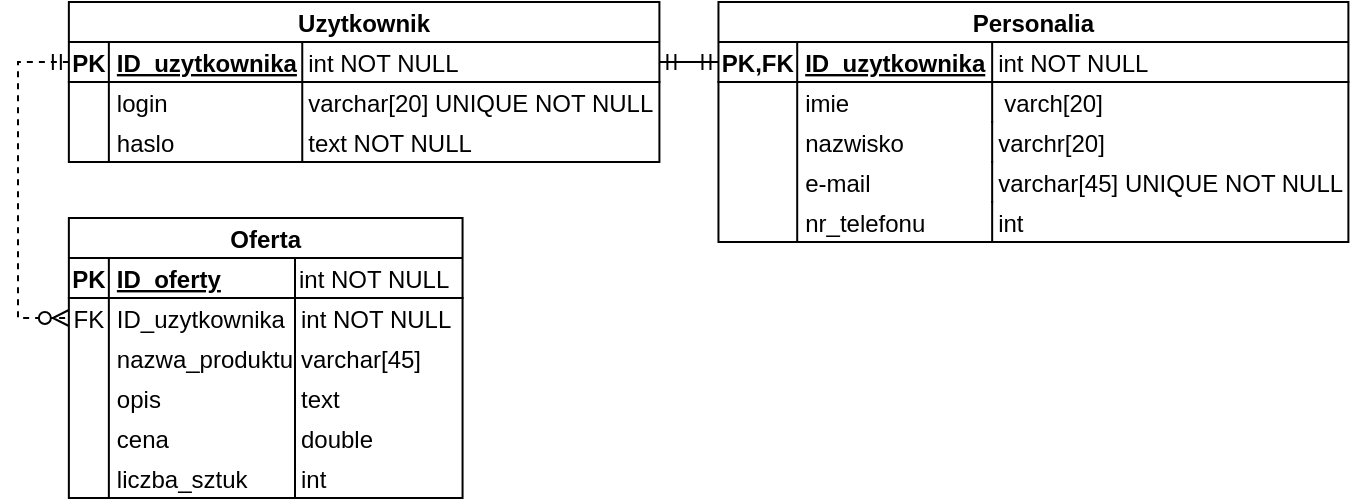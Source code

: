 <mxfile version="16.2.2" type="device"><diagram id="q5jMmSRkUAKM2A8UUAUm" name="Strona-1"><mxGraphModel dx="979" dy="-1046" grid="1" gridSize="10" guides="1" tooltips="1" connect="1" arrows="1" fold="1" page="1" pageScale="1" pageWidth="1169" pageHeight="827" background="none" math="0" shadow="0"><root><mxCell id="0"/><mxCell id="1" parent="0"/><mxCell id="a8N4o8TpaOakPhGgktlH-47" value="Uzytkownik" style="shape=table;startSize=20;container=1;collapsible=1;childLayout=tableLayout;fixedRows=1;rowLines=0;fontStyle=1;align=center;resizeLast=1;" parent="1" vertex="1"><mxGeometry x="265.43" y="1960" width="295.277" height="80" as="geometry"><mxRectangle x="200" y="3400" width="100" height="20" as="alternateBounds"/></mxGeometry></mxCell><mxCell id="a8N4o8TpaOakPhGgktlH-48" value="" style="shape=tableRow;horizontal=0;startSize=0;swimlaneHead=0;swimlaneBody=0;fillColor=none;collapsible=0;dropTarget=0;points=[[0,0.5],[1,0.5]];portConstraint=eastwest;top=0;left=0;right=0;bottom=1;" parent="a8N4o8TpaOakPhGgktlH-47" vertex="1"><mxGeometry y="20" width="295.277" height="20" as="geometry"/></mxCell><mxCell id="a8N4o8TpaOakPhGgktlH-49" value="PK" style="shape=partialRectangle;connectable=0;fillColor=none;top=0;left=0;bottom=0;right=0;fontStyle=1;overflow=hidden;" parent="a8N4o8TpaOakPhGgktlH-48" vertex="1"><mxGeometry width="20" height="20" as="geometry"><mxRectangle width="20" height="20" as="alternateBounds"/></mxGeometry></mxCell><mxCell id="a8N4o8TpaOakPhGgktlH-50" value="ID_uzytkownika" style="shape=partialRectangle;connectable=0;fillColor=none;top=0;left=0;bottom=0;right=0;align=left;spacingLeft=2;fontStyle=5;overflow=hidden;" parent="a8N4o8TpaOakPhGgktlH-48" vertex="1"><mxGeometry x="20" width="275.277" height="20" as="geometry"><mxRectangle width="275.277" height="20" as="alternateBounds"/></mxGeometry></mxCell><mxCell id="a8N4o8TpaOakPhGgktlH-51" value="" style="shape=tableRow;horizontal=0;startSize=0;swimlaneHead=0;swimlaneBody=0;fillColor=none;collapsible=0;dropTarget=0;points=[[0,0.5],[1,0.5]];portConstraint=eastwest;top=0;left=0;right=0;bottom=0;" parent="a8N4o8TpaOakPhGgktlH-47" vertex="1"><mxGeometry y="40" width="295.277" height="20" as="geometry"/></mxCell><mxCell id="a8N4o8TpaOakPhGgktlH-52" value="" style="shape=partialRectangle;connectable=0;fillColor=none;top=0;left=0;bottom=0;right=0;editable=1;overflow=hidden;" parent="a8N4o8TpaOakPhGgktlH-51" vertex="1"><mxGeometry width="20" height="20" as="geometry"><mxRectangle width="20" height="20" as="alternateBounds"/></mxGeometry></mxCell><mxCell id="a8N4o8TpaOakPhGgktlH-53" value="login" style="shape=partialRectangle;connectable=0;fillColor=none;top=0;left=0;bottom=0;right=0;align=left;spacingLeft=2;overflow=hidden;" parent="a8N4o8TpaOakPhGgktlH-51" vertex="1"><mxGeometry x="20" width="275.277" height="20" as="geometry"><mxRectangle width="275.277" height="20" as="alternateBounds"/></mxGeometry></mxCell><mxCell id="a8N4o8TpaOakPhGgktlH-54" value="" style="shape=tableRow;horizontal=0;startSize=0;swimlaneHead=0;swimlaneBody=0;fillColor=none;collapsible=0;dropTarget=0;points=[[0,0.5],[1,0.5]];portConstraint=eastwest;top=0;left=0;right=0;bottom=0;" parent="a8N4o8TpaOakPhGgktlH-47" vertex="1"><mxGeometry y="60" width="295.277" height="20" as="geometry"/></mxCell><mxCell id="a8N4o8TpaOakPhGgktlH-55" value="" style="shape=partialRectangle;connectable=0;fillColor=none;top=0;left=0;bottom=0;right=0;editable=1;overflow=hidden;" parent="a8N4o8TpaOakPhGgktlH-54" vertex="1"><mxGeometry width="20" height="20" as="geometry"><mxRectangle width="20" height="20" as="alternateBounds"/></mxGeometry></mxCell><mxCell id="a8N4o8TpaOakPhGgktlH-56" value="haslo" style="shape=partialRectangle;connectable=0;fillColor=none;top=0;left=0;bottom=0;right=0;align=left;spacingLeft=2;overflow=hidden;" parent="a8N4o8TpaOakPhGgktlH-54" vertex="1"><mxGeometry x="20" width="275.277" height="20" as="geometry"><mxRectangle width="275.277" height="20" as="alternateBounds"/></mxGeometry></mxCell><mxCell id="a8N4o8TpaOakPhGgktlH-60" value="int NOT NULL" style="shape=partialRectangle;fillColor=none;align=left;verticalAlign=middle;strokeColor=none;spacingLeft=31;rotatable=0;points=[[0,0.5],[1,0.5]];portConstraint=eastwest;dropTarget=0;" parent="1" vertex="1"><mxGeometry x="352.13" y="1980" width="90" height="20" as="geometry"/></mxCell><mxCell id="a8N4o8TpaOakPhGgktlH-61" value="" style="shape=partialRectangle;top=0;left=0;bottom=0;fillColor=none;stokeWidth=1;align=left;verticalAlign=middle;spacingLeft=4;spacingRight=4;overflow=hidden;rotatable=0;points=[];portConstraint=eastwest;part=1;" parent="a8N4o8TpaOakPhGgktlH-60" vertex="1" connectable="0"><mxGeometry width="30" height="20" as="geometry"/></mxCell><mxCell id="a8N4o8TpaOakPhGgktlH-62" value="varchar[20] UNIQUE NOT NULL" style="shape=partialRectangle;fillColor=none;align=left;verticalAlign=middle;strokeColor=none;spacingLeft=31;rotatable=0;points=[[0,0.5],[1,0.5]];portConstraint=eastwest;dropTarget=0;" parent="1" vertex="1"><mxGeometry x="352.13" y="2000.73" width="90" height="18.28" as="geometry"/></mxCell><mxCell id="a8N4o8TpaOakPhGgktlH-63" value="" style="shape=partialRectangle;top=0;left=0;bottom=0;fillColor=none;stokeWidth=1;align=left;verticalAlign=middle;spacingLeft=4;spacingRight=4;overflow=hidden;rotatable=0;points=[];portConstraint=eastwest;part=1;" parent="a8N4o8TpaOakPhGgktlH-62" vertex="1" connectable="0"><mxGeometry width="30" height="18.28" as="geometry"/></mxCell><mxCell id="a8N4o8TpaOakPhGgktlH-64" value="text NOT NULL" style="shape=partialRectangle;fillColor=none;align=left;verticalAlign=middle;strokeColor=none;spacingLeft=31;rotatable=0;points=[[0,0.5],[1,0.5]];portConstraint=eastwest;dropTarget=0;" parent="1" vertex="1"><mxGeometry x="352.13" y="2020" width="90" height="20" as="geometry"/></mxCell><mxCell id="a8N4o8TpaOakPhGgktlH-65" value="" style="shape=partialRectangle;top=0;left=0;bottom=0;fillColor=none;stokeWidth=1;align=left;verticalAlign=middle;spacingLeft=4;spacingRight=4;overflow=hidden;rotatable=0;points=[];portConstraint=eastwest;part=1;" parent="a8N4o8TpaOakPhGgktlH-64" vertex="1" connectable="0"><mxGeometry width="30" height="20" as="geometry"/></mxCell><mxCell id="rnRKa1TrDQVdvNT3W6nj-1" value="Personalia" style="shape=table;startSize=20;container=1;collapsible=1;childLayout=tableLayout;fixedRows=1;rowLines=0;fontStyle=1;align=center;resizeLast=1;" parent="1" vertex="1"><mxGeometry x="590.23" y="1960" width="314.965" height="120" as="geometry"><mxRectangle x="200" y="3400" width="100" height="20" as="alternateBounds"/></mxGeometry></mxCell><mxCell id="rnRKa1TrDQVdvNT3W6nj-2" value="" style="shape=tableRow;horizontal=0;startSize=0;swimlaneHead=0;swimlaneBody=0;fillColor=none;collapsible=0;dropTarget=0;points=[[0,0.5],[1,0.5]];portConstraint=eastwest;top=0;left=0;right=0;bottom=1;" parent="rnRKa1TrDQVdvNT3W6nj-1" vertex="1"><mxGeometry y="20" width="314.965" height="20" as="geometry"/></mxCell><mxCell id="rnRKa1TrDQVdvNT3W6nj-3" value="PK,FK" style="shape=partialRectangle;connectable=0;fillColor=none;top=0;left=0;bottom=0;right=0;fontStyle=1;overflow=hidden;" parent="rnRKa1TrDQVdvNT3W6nj-2" vertex="1"><mxGeometry width="39.368" height="20" as="geometry"><mxRectangle width="39.368" height="20" as="alternateBounds"/></mxGeometry></mxCell><mxCell id="rnRKa1TrDQVdvNT3W6nj-4" value="ID_uzytkownika" style="shape=partialRectangle;connectable=0;fillColor=none;top=0;left=0;bottom=0;right=0;align=left;spacingLeft=2;fontStyle=5;overflow=hidden;" parent="rnRKa1TrDQVdvNT3W6nj-2" vertex="1"><mxGeometry x="39.368" width="275.598" height="20" as="geometry"><mxRectangle width="275.598" height="20" as="alternateBounds"/></mxGeometry></mxCell><mxCell id="rnRKa1TrDQVdvNT3W6nj-5" value="" style="shape=tableRow;horizontal=0;startSize=0;swimlaneHead=0;swimlaneBody=0;fillColor=none;collapsible=0;dropTarget=0;points=[[0,0.5],[1,0.5]];portConstraint=eastwest;top=0;left=0;right=0;bottom=0;" parent="rnRKa1TrDQVdvNT3W6nj-1" vertex="1"><mxGeometry y="40" width="314.965" height="20" as="geometry"/></mxCell><mxCell id="rnRKa1TrDQVdvNT3W6nj-6" value="" style="shape=partialRectangle;connectable=0;fillColor=none;top=0;left=0;bottom=0;right=0;editable=1;overflow=hidden;" parent="rnRKa1TrDQVdvNT3W6nj-5" vertex="1"><mxGeometry width="39.368" height="20" as="geometry"><mxRectangle width="39.368" height="20" as="alternateBounds"/></mxGeometry></mxCell><mxCell id="rnRKa1TrDQVdvNT3W6nj-7" value="imie" style="shape=partialRectangle;connectable=0;fillColor=none;top=0;left=0;bottom=0;right=0;align=left;spacingLeft=2;overflow=hidden;" parent="rnRKa1TrDQVdvNT3W6nj-5" vertex="1"><mxGeometry x="39.368" width="275.598" height="20" as="geometry"><mxRectangle width="275.598" height="20" as="alternateBounds"/></mxGeometry></mxCell><mxCell id="rnRKa1TrDQVdvNT3W6nj-8" value="" style="shape=tableRow;horizontal=0;startSize=0;swimlaneHead=0;swimlaneBody=0;fillColor=none;collapsible=0;dropTarget=0;points=[[0,0.5],[1,0.5]];portConstraint=eastwest;top=0;left=0;right=0;bottom=0;" parent="rnRKa1TrDQVdvNT3W6nj-1" vertex="1"><mxGeometry y="60" width="314.965" height="20" as="geometry"/></mxCell><mxCell id="rnRKa1TrDQVdvNT3W6nj-9" value="" style="shape=partialRectangle;connectable=0;fillColor=none;top=0;left=0;bottom=0;right=0;editable=1;overflow=hidden;" parent="rnRKa1TrDQVdvNT3W6nj-8" vertex="1"><mxGeometry width="39.368" height="20" as="geometry"><mxRectangle width="39.368" height="20" as="alternateBounds"/></mxGeometry></mxCell><mxCell id="rnRKa1TrDQVdvNT3W6nj-10" value="nazwisko" style="shape=partialRectangle;connectable=0;fillColor=none;top=0;left=0;bottom=0;right=0;align=left;spacingLeft=2;overflow=hidden;" parent="rnRKa1TrDQVdvNT3W6nj-8" vertex="1"><mxGeometry x="39.368" width="275.598" height="20" as="geometry"><mxRectangle width="275.598" height="20" as="alternateBounds"/></mxGeometry></mxCell><mxCell id="rnRKa1TrDQVdvNT3W6nj-45" value="" style="shape=tableRow;horizontal=0;startSize=0;swimlaneHead=0;swimlaneBody=0;fillColor=none;collapsible=0;dropTarget=0;points=[[0,0.5],[1,0.5]];portConstraint=eastwest;top=0;left=0;right=0;bottom=0;" parent="rnRKa1TrDQVdvNT3W6nj-1" vertex="1"><mxGeometry y="80" width="314.965" height="20" as="geometry"/></mxCell><mxCell id="rnRKa1TrDQVdvNT3W6nj-46" value="" style="shape=partialRectangle;connectable=0;fillColor=none;top=0;left=0;bottom=0;right=0;editable=1;overflow=hidden;" parent="rnRKa1TrDQVdvNT3W6nj-45" vertex="1"><mxGeometry width="39.368" height="20" as="geometry"><mxRectangle width="39.368" height="20" as="alternateBounds"/></mxGeometry></mxCell><mxCell id="rnRKa1TrDQVdvNT3W6nj-47" value="e-mail" style="shape=partialRectangle;connectable=0;fillColor=none;top=0;left=0;bottom=0;right=0;align=left;spacingLeft=2;overflow=hidden;" parent="rnRKa1TrDQVdvNT3W6nj-45" vertex="1"><mxGeometry x="39.368" width="275.598" height="20" as="geometry"><mxRectangle width="275.598" height="20" as="alternateBounds"/></mxGeometry></mxCell><mxCell id="rnRKa1TrDQVdvNT3W6nj-63" value="" style="shape=tableRow;horizontal=0;startSize=0;swimlaneHead=0;swimlaneBody=0;fillColor=none;collapsible=0;dropTarget=0;points=[[0,0.5],[1,0.5]];portConstraint=eastwest;top=0;left=0;right=0;bottom=0;" parent="rnRKa1TrDQVdvNT3W6nj-1" vertex="1"><mxGeometry y="100" width="314.965" height="20" as="geometry"/></mxCell><mxCell id="rnRKa1TrDQVdvNT3W6nj-64" value="" style="shape=partialRectangle;connectable=0;fillColor=none;top=0;left=0;bottom=0;right=0;editable=1;overflow=hidden;" parent="rnRKa1TrDQVdvNT3W6nj-63" vertex="1"><mxGeometry width="39.368" height="20" as="geometry"><mxRectangle width="39.368" height="20" as="alternateBounds"/></mxGeometry></mxCell><mxCell id="rnRKa1TrDQVdvNT3W6nj-65" value="nr_telefonu" style="shape=partialRectangle;connectable=0;fillColor=none;top=0;left=0;bottom=0;right=0;align=left;spacingLeft=2;overflow=hidden;" parent="rnRKa1TrDQVdvNT3W6nj-63" vertex="1"><mxGeometry x="39.368" width="275.598" height="20" as="geometry"><mxRectangle width="275.598" height="20" as="alternateBounds"/></mxGeometry></mxCell><mxCell id="rnRKa1TrDQVdvNT3W6nj-23" value="int NOT NULL" style="shape=partialRectangle;fillColor=none;align=left;verticalAlign=middle;strokeColor=none;spacingLeft=31;rotatable=0;points=[[0,0.5],[1,0.5]];portConstraint=eastwest;dropTarget=0;" parent="1" vertex="1"><mxGeometry x="697.08" y="1980" width="90" height="20" as="geometry"/></mxCell><mxCell id="rnRKa1TrDQVdvNT3W6nj-24" value="" style="shape=partialRectangle;top=0;left=0;bottom=0;fillColor=none;stokeWidth=1;align=left;verticalAlign=middle;spacingLeft=4;spacingRight=4;overflow=hidden;rotatable=0;points=[];portConstraint=eastwest;part=1;" parent="rnRKa1TrDQVdvNT3W6nj-23" vertex="1" connectable="0"><mxGeometry width="30" height="20" as="geometry"/></mxCell><mxCell id="rnRKa1TrDQVdvNT3W6nj-30" value="varch[20]" style="shape=partialRectangle;fillColor=none;align=left;verticalAlign=middle;strokeColor=none;spacingLeft=34;rotatable=0;points=[[0,0.5],[1,0.5]];portConstraint=eastwest;dropTarget=0;" parent="1" vertex="1"><mxGeometry x="697.08" y="2000" width="90" height="20" as="geometry"/></mxCell><mxCell id="rnRKa1TrDQVdvNT3W6nj-31" value="" style="shape=partialRectangle;top=0;left=0;bottom=0;fillColor=none;stokeWidth=1;align=left;verticalAlign=middle;spacingLeft=4;spacingRight=4;overflow=hidden;rotatable=0;points=[];portConstraint=eastwest;part=1;" parent="rnRKa1TrDQVdvNT3W6nj-30" vertex="1" connectable="0"><mxGeometry width="30" height="20" as="geometry"/></mxCell><mxCell id="rnRKa1TrDQVdvNT3W6nj-32" value="varchr[20]" style="shape=partialRectangle;fillColor=none;align=left;verticalAlign=middle;strokeColor=none;spacingLeft=31;rotatable=0;points=[[0,0.5],[1,0.5]];portConstraint=eastwest;dropTarget=0;top=1;" parent="1" vertex="1"><mxGeometry x="697.08" y="2020" width="90" height="20" as="geometry"/></mxCell><mxCell id="rnRKa1TrDQVdvNT3W6nj-33" value="" style="shape=partialRectangle;top=0;left=0;bottom=0;fillColor=none;stokeWidth=1;align=left;verticalAlign=middle;spacingLeft=4;spacingRight=4;overflow=hidden;rotatable=0;points=[];portConstraint=eastwest;part=1;" parent="rnRKa1TrDQVdvNT3W6nj-32" vertex="1" connectable="0"><mxGeometry width="30" height="20" as="geometry"/></mxCell><mxCell id="rnRKa1TrDQVdvNT3W6nj-48" value="varchar[45] UNIQUE NOT NULL" style="shape=partialRectangle;fillColor=none;align=left;verticalAlign=middle;strokeColor=none;spacingLeft=31;rotatable=0;points=[[0,0.5],[1,0.5]];portConstraint=eastwest;dropTarget=0;top=1;" parent="1" vertex="1"><mxGeometry x="697.08" y="2040" width="90" height="20" as="geometry"/></mxCell><mxCell id="rnRKa1TrDQVdvNT3W6nj-49" value="" style="shape=partialRectangle;top=0;left=0;bottom=0;fillColor=none;stokeWidth=1;align=left;verticalAlign=middle;spacingLeft=4;spacingRight=4;overflow=hidden;rotatable=0;points=[];portConstraint=eastwest;part=1;" parent="rnRKa1TrDQVdvNT3W6nj-48" vertex="1" connectable="0"><mxGeometry width="30" height="20" as="geometry"/></mxCell><mxCell id="rnRKa1TrDQVdvNT3W6nj-66" value="int" style="shape=partialRectangle;fillColor=none;align=left;verticalAlign=middle;strokeColor=none;spacingLeft=31;rotatable=0;points=[[0,0.5],[1,0.5]];portConstraint=eastwest;dropTarget=0;top=1;" parent="1" vertex="1"><mxGeometry x="697.08" y="2060" width="90" height="20" as="geometry"/></mxCell><mxCell id="rnRKa1TrDQVdvNT3W6nj-67" value="" style="shape=partialRectangle;top=0;left=0;bottom=0;fillColor=none;stokeWidth=1;align=left;verticalAlign=middle;spacingLeft=4;spacingRight=4;overflow=hidden;rotatable=0;points=[];portConstraint=eastwest;part=1;" parent="rnRKa1TrDQVdvNT3W6nj-66" vertex="1" connectable="0"><mxGeometry width="30" height="20" as="geometry"/></mxCell><mxCell id="rnRKa1TrDQVdvNT3W6nj-68" value="" style="fontSize=12;html=1;endArrow=ERmandOne;startArrow=ERmandOne;rounded=0;entryX=1;entryY=0.5;entryDx=0;entryDy=0;exitX=0;exitY=0.5;exitDx=0;exitDy=0;endFill=0;startFill=0;" parent="1" source="rnRKa1TrDQVdvNT3W6nj-2" target="a8N4o8TpaOakPhGgktlH-48" edge="1"><mxGeometry width="100" height="100" relative="1" as="geometry"><mxPoint x="660" y="1979" as="sourcePoint"/><mxPoint x="600" y="1979" as="targetPoint"/></mxGeometry></mxCell><mxCell id="rnRKa1TrDQVdvNT3W6nj-69" value="Oferta" style="shape=table;startSize=20;container=1;collapsible=1;childLayout=tableLayout;fixedRows=1;rowLines=0;fontStyle=1;align=center;resizeLast=1;" parent="1" vertex="1"><mxGeometry x="265.43" y="2068" width="196.852" height="140" as="geometry"><mxRectangle x="200" y="3400" width="100" height="20" as="alternateBounds"/></mxGeometry></mxCell><mxCell id="rnRKa1TrDQVdvNT3W6nj-70" value="" style="shape=tableRow;horizontal=0;startSize=0;swimlaneHead=0;swimlaneBody=0;fillColor=none;collapsible=0;dropTarget=0;points=[[0,0.5],[1,0.5]];portConstraint=eastwest;top=0;left=0;right=0;bottom=1;" parent="rnRKa1TrDQVdvNT3W6nj-69" vertex="1"><mxGeometry y="20" width="196.852" height="20" as="geometry"/></mxCell><mxCell id="rnRKa1TrDQVdvNT3W6nj-71" value="PK" style="shape=partialRectangle;connectable=0;fillColor=none;top=0;left=0;bottom=0;right=0;fontStyle=1;overflow=hidden;" parent="rnRKa1TrDQVdvNT3W6nj-70" vertex="1"><mxGeometry width="20" height="20" as="geometry"><mxRectangle width="20" height="20" as="alternateBounds"/></mxGeometry></mxCell><mxCell id="rnRKa1TrDQVdvNT3W6nj-72" value="ID_oferty" style="shape=partialRectangle;connectable=0;fillColor=none;top=0;left=0;bottom=0;right=0;align=left;spacingLeft=2;fontStyle=5;overflow=hidden;" parent="rnRKa1TrDQVdvNT3W6nj-70" vertex="1"><mxGeometry x="20" width="176.852" height="20" as="geometry"><mxRectangle width="176.852" height="20" as="alternateBounds"/></mxGeometry></mxCell><mxCell id="rnRKa1TrDQVdvNT3W6nj-73" value="" style="shape=tableRow;horizontal=0;startSize=0;swimlaneHead=0;swimlaneBody=0;fillColor=none;collapsible=0;dropTarget=0;points=[[0,0.5],[1,0.5]];portConstraint=eastwest;top=0;left=0;right=0;bottom=0;" parent="rnRKa1TrDQVdvNT3W6nj-69" vertex="1"><mxGeometry y="40" width="196.852" height="20" as="geometry"/></mxCell><mxCell id="rnRKa1TrDQVdvNT3W6nj-74" value="FK" style="shape=partialRectangle;connectable=0;fillColor=none;top=0;left=0;bottom=0;right=0;editable=1;overflow=hidden;" parent="rnRKa1TrDQVdvNT3W6nj-73" vertex="1"><mxGeometry width="20" height="20" as="geometry"><mxRectangle width="20" height="20" as="alternateBounds"/></mxGeometry></mxCell><mxCell id="rnRKa1TrDQVdvNT3W6nj-75" value="ID_uzytkownika" style="shape=partialRectangle;connectable=0;fillColor=none;top=0;left=0;bottom=0;right=0;align=left;spacingLeft=2;overflow=hidden;" parent="rnRKa1TrDQVdvNT3W6nj-73" vertex="1"><mxGeometry x="20" width="176.852" height="20" as="geometry"><mxRectangle width="176.852" height="20" as="alternateBounds"/></mxGeometry></mxCell><mxCell id="rnRKa1TrDQVdvNT3W6nj-76" value="" style="shape=tableRow;horizontal=0;startSize=0;swimlaneHead=0;swimlaneBody=0;fillColor=none;collapsible=0;dropTarget=0;points=[[0,0.5],[1,0.5]];portConstraint=eastwest;top=0;left=0;right=0;bottom=0;" parent="rnRKa1TrDQVdvNT3W6nj-69" vertex="1"><mxGeometry y="60" width="196.852" height="20" as="geometry"/></mxCell><mxCell id="rnRKa1TrDQVdvNT3W6nj-77" value="" style="shape=partialRectangle;connectable=0;fillColor=none;top=0;left=0;bottom=0;right=0;editable=1;overflow=hidden;" parent="rnRKa1TrDQVdvNT3W6nj-76" vertex="1"><mxGeometry width="20" height="20" as="geometry"><mxRectangle width="20" height="20" as="alternateBounds"/></mxGeometry></mxCell><mxCell id="rnRKa1TrDQVdvNT3W6nj-78" value="nazwa_produktu" style="shape=partialRectangle;connectable=0;fillColor=none;top=0;left=0;bottom=0;right=0;align=left;spacingLeft=2;overflow=hidden;" parent="rnRKa1TrDQVdvNT3W6nj-76" vertex="1"><mxGeometry x="20" width="176.852" height="20" as="geometry"><mxRectangle width="176.852" height="20" as="alternateBounds"/></mxGeometry></mxCell><mxCell id="rnRKa1TrDQVdvNT3W6nj-79" value="" style="shape=tableRow;horizontal=0;startSize=0;swimlaneHead=0;swimlaneBody=0;fillColor=none;collapsible=0;dropTarget=0;points=[[0,0.5],[1,0.5]];portConstraint=eastwest;top=0;left=0;right=0;bottom=0;" parent="rnRKa1TrDQVdvNT3W6nj-69" vertex="1"><mxGeometry y="80" width="196.852" height="20" as="geometry"/></mxCell><mxCell id="rnRKa1TrDQVdvNT3W6nj-80" value="" style="shape=partialRectangle;connectable=0;fillColor=none;top=0;left=0;bottom=0;right=0;editable=1;overflow=hidden;" parent="rnRKa1TrDQVdvNT3W6nj-79" vertex="1"><mxGeometry width="20" height="20" as="geometry"><mxRectangle width="20" height="20" as="alternateBounds"/></mxGeometry></mxCell><mxCell id="rnRKa1TrDQVdvNT3W6nj-81" value="opis" style="shape=partialRectangle;connectable=0;fillColor=none;top=0;left=0;bottom=0;right=0;align=left;spacingLeft=2;overflow=hidden;" parent="rnRKa1TrDQVdvNT3W6nj-79" vertex="1"><mxGeometry x="20" width="176.852" height="20" as="geometry"><mxRectangle width="176.852" height="20" as="alternateBounds"/></mxGeometry></mxCell><mxCell id="rnRKa1TrDQVdvNT3W6nj-82" value="" style="shape=tableRow;horizontal=0;startSize=0;swimlaneHead=0;swimlaneBody=0;fillColor=none;collapsible=0;dropTarget=0;points=[[0,0.5],[1,0.5]];portConstraint=eastwest;top=0;left=0;right=0;bottom=0;" parent="rnRKa1TrDQVdvNT3W6nj-69" vertex="1"><mxGeometry y="100" width="196.852" height="20" as="geometry"/></mxCell><mxCell id="rnRKa1TrDQVdvNT3W6nj-83" value="" style="shape=partialRectangle;connectable=0;fillColor=none;top=0;left=0;bottom=0;right=0;editable=1;overflow=hidden;" parent="rnRKa1TrDQVdvNT3W6nj-82" vertex="1"><mxGeometry width="20" height="20" as="geometry"><mxRectangle width="20" height="20" as="alternateBounds"/></mxGeometry></mxCell><mxCell id="rnRKa1TrDQVdvNT3W6nj-84" value="cena" style="shape=partialRectangle;connectable=0;fillColor=none;top=0;left=0;bottom=0;right=0;align=left;spacingLeft=2;overflow=hidden;" parent="rnRKa1TrDQVdvNT3W6nj-82" vertex="1"><mxGeometry x="20" width="176.852" height="20" as="geometry"><mxRectangle width="176.852" height="20" as="alternateBounds"/></mxGeometry></mxCell><mxCell id="rnRKa1TrDQVdvNT3W6nj-85" value="" style="shape=tableRow;horizontal=0;startSize=0;swimlaneHead=0;swimlaneBody=0;fillColor=none;collapsible=0;dropTarget=0;points=[[0,0.5],[1,0.5]];portConstraint=eastwest;top=0;left=0;right=0;bottom=0;" parent="rnRKa1TrDQVdvNT3W6nj-69" vertex="1"><mxGeometry y="120" width="196.852" height="20" as="geometry"/></mxCell><mxCell id="rnRKa1TrDQVdvNT3W6nj-86" value="" style="shape=partialRectangle;connectable=0;fillColor=none;top=0;left=0;bottom=0;right=0;editable=1;overflow=hidden;" parent="rnRKa1TrDQVdvNT3W6nj-85" vertex="1"><mxGeometry width="20" height="20" as="geometry"><mxRectangle width="20" height="20" as="alternateBounds"/></mxGeometry></mxCell><mxCell id="rnRKa1TrDQVdvNT3W6nj-87" value="liczba_sztuk" style="shape=partialRectangle;connectable=0;fillColor=none;top=0;left=0;bottom=0;right=0;align=left;spacingLeft=2;overflow=hidden;" parent="rnRKa1TrDQVdvNT3W6nj-85" vertex="1"><mxGeometry x="20" width="176.852" height="20" as="geometry"><mxRectangle width="176.852" height="20" as="alternateBounds"/></mxGeometry></mxCell><mxCell id="rnRKa1TrDQVdvNT3W6nj-91" value="int NOT NULL" style="shape=partialRectangle;fillColor=none;align=left;verticalAlign=middle;strokeColor=none;spacingLeft=30;rotatable=0;points=[[0,0.5],[1,0.5]];portConstraint=eastwest;dropTarget=0;" parent="1" vertex="1"><mxGeometry x="348.49" y="2088" width="90" height="20" as="geometry"/></mxCell><mxCell id="rnRKa1TrDQVdvNT3W6nj-92" value="" style="shape=partialRectangle;top=0;left=0;bottom=0;fillColor=none;stokeWidth=1;align=left;verticalAlign=middle;spacingLeft=4;spacingRight=4;overflow=hidden;rotatable=0;points=[];portConstraint=eastwest;part=1;" parent="rnRKa1TrDQVdvNT3W6nj-91" vertex="1" connectable="0"><mxGeometry width="30" height="20" as="geometry"/></mxCell><mxCell id="rnRKa1TrDQVdvNT3W6nj-95" value="int NOT NULL" style="shape=partialRectangle;fillColor=none;align=left;verticalAlign=middle;strokeColor=none;spacingLeft=31;rotatable=0;points=[[0,0.5],[1,0.5]];portConstraint=eastwest;dropTarget=0;" parent="1" vertex="1"><mxGeometry x="348.49" y="2108" width="90" height="20" as="geometry"/></mxCell><mxCell id="rnRKa1TrDQVdvNT3W6nj-96" value="" style="shape=partialRectangle;top=0;left=0;bottom=0;fillColor=none;stokeWidth=1;align=left;verticalAlign=middle;spacingLeft=4;spacingRight=4;overflow=hidden;rotatable=0;points=[];portConstraint=eastwest;part=1;" parent="rnRKa1TrDQVdvNT3W6nj-95" vertex="1" connectable="0"><mxGeometry width="30" height="20" as="geometry"/></mxCell><mxCell id="rnRKa1TrDQVdvNT3W6nj-97" value="varchar[45]" style="shape=partialRectangle;fillColor=none;align=left;verticalAlign=middle;strokeColor=none;spacingLeft=31;rotatable=0;points=[[0,0.5],[1,0.5]];portConstraint=eastwest;dropTarget=0;" parent="1" vertex="1"><mxGeometry x="348.49" y="2128" width="90" height="20" as="geometry"/></mxCell><mxCell id="rnRKa1TrDQVdvNT3W6nj-98" value="" style="shape=partialRectangle;top=0;left=0;bottom=0;fillColor=none;stokeWidth=1;align=left;verticalAlign=middle;spacingLeft=4;spacingRight=4;overflow=hidden;rotatable=0;points=[];portConstraint=eastwest;part=1;" parent="rnRKa1TrDQVdvNT3W6nj-97" vertex="1" connectable="0"><mxGeometry width="30" height="20" as="geometry"/></mxCell><mxCell id="rnRKa1TrDQVdvNT3W6nj-99" value="text" style="shape=partialRectangle;fillColor=none;align=left;verticalAlign=middle;strokeColor=none;spacingLeft=31;rotatable=0;points=[[0,0.5],[1,0.5]];portConstraint=eastwest;dropTarget=0;" parent="1" vertex="1"><mxGeometry x="348.49" y="2148" width="90" height="20" as="geometry"/></mxCell><mxCell id="rnRKa1TrDQVdvNT3W6nj-100" value="" style="shape=partialRectangle;top=0;left=0;bottom=0;fillColor=none;stokeWidth=1;align=left;verticalAlign=middle;spacingLeft=4;spacingRight=4;overflow=hidden;rotatable=0;points=[];portConstraint=eastwest;part=1;" parent="rnRKa1TrDQVdvNT3W6nj-99" vertex="1" connectable="0"><mxGeometry width="30" height="20" as="geometry"/></mxCell><mxCell id="rnRKa1TrDQVdvNT3W6nj-103" value="double" style="shape=partialRectangle;fillColor=none;align=left;verticalAlign=middle;strokeColor=none;spacingLeft=31;rotatable=0;points=[[0,0.5],[1,0.5]];portConstraint=eastwest;dropTarget=0;" parent="1" vertex="1"><mxGeometry x="348.49" y="2168" width="90" height="20" as="geometry"/></mxCell><mxCell id="rnRKa1TrDQVdvNT3W6nj-104" value="" style="shape=partialRectangle;top=0;left=0;bottom=0;fillColor=none;stokeWidth=1;align=left;verticalAlign=middle;spacingLeft=4;spacingRight=4;overflow=hidden;rotatable=0;points=[];portConstraint=eastwest;part=1;" parent="rnRKa1TrDQVdvNT3W6nj-103" vertex="1" connectable="0"><mxGeometry width="30" height="20" as="geometry"/></mxCell><mxCell id="rnRKa1TrDQVdvNT3W6nj-105" value="int" style="shape=partialRectangle;fillColor=none;align=left;verticalAlign=middle;strokeColor=none;spacingLeft=31;rotatable=0;points=[[0,0.5],[1,0.5]];portConstraint=eastwest;dropTarget=0;" parent="1" vertex="1"><mxGeometry x="348.49" y="2188" width="90" height="20" as="geometry"/></mxCell><mxCell id="rnRKa1TrDQVdvNT3W6nj-106" value="" style="shape=partialRectangle;top=0;left=0;bottom=0;fillColor=none;stokeWidth=1;align=left;verticalAlign=middle;spacingLeft=4;spacingRight=4;overflow=hidden;rotatable=0;points=[];portConstraint=eastwest;part=1;" parent="rnRKa1TrDQVdvNT3W6nj-105" vertex="1" connectable="0"><mxGeometry width="30" height="20" as="geometry"/></mxCell><mxCell id="Y6oMBlODGbzGdtwi9ZHv-4" value="" style="fontSize=12;html=1;endArrow=ERzeroToMany;startArrow=ERmandOne;rounded=0;entryX=0;entryY=0.5;entryDx=0;entryDy=0;dashed=1;edgeStyle=orthogonalEdgeStyle;exitX=0;exitY=0.5;exitDx=0;exitDy=0;startFill=0;" parent="1" source="a8N4o8TpaOakPhGgktlH-48" target="rnRKa1TrDQVdvNT3W6nj-73" edge="1"><mxGeometry width="100" height="100" relative="1" as="geometry"><mxPoint x="270" y="1990" as="sourcePoint"/><mxPoint x="240" y="2010" as="targetPoint"/><Array as="points"><mxPoint x="240" y="1990"/><mxPoint x="240" y="2118"/></Array></mxGeometry></mxCell></root></mxGraphModel></diagram></mxfile>